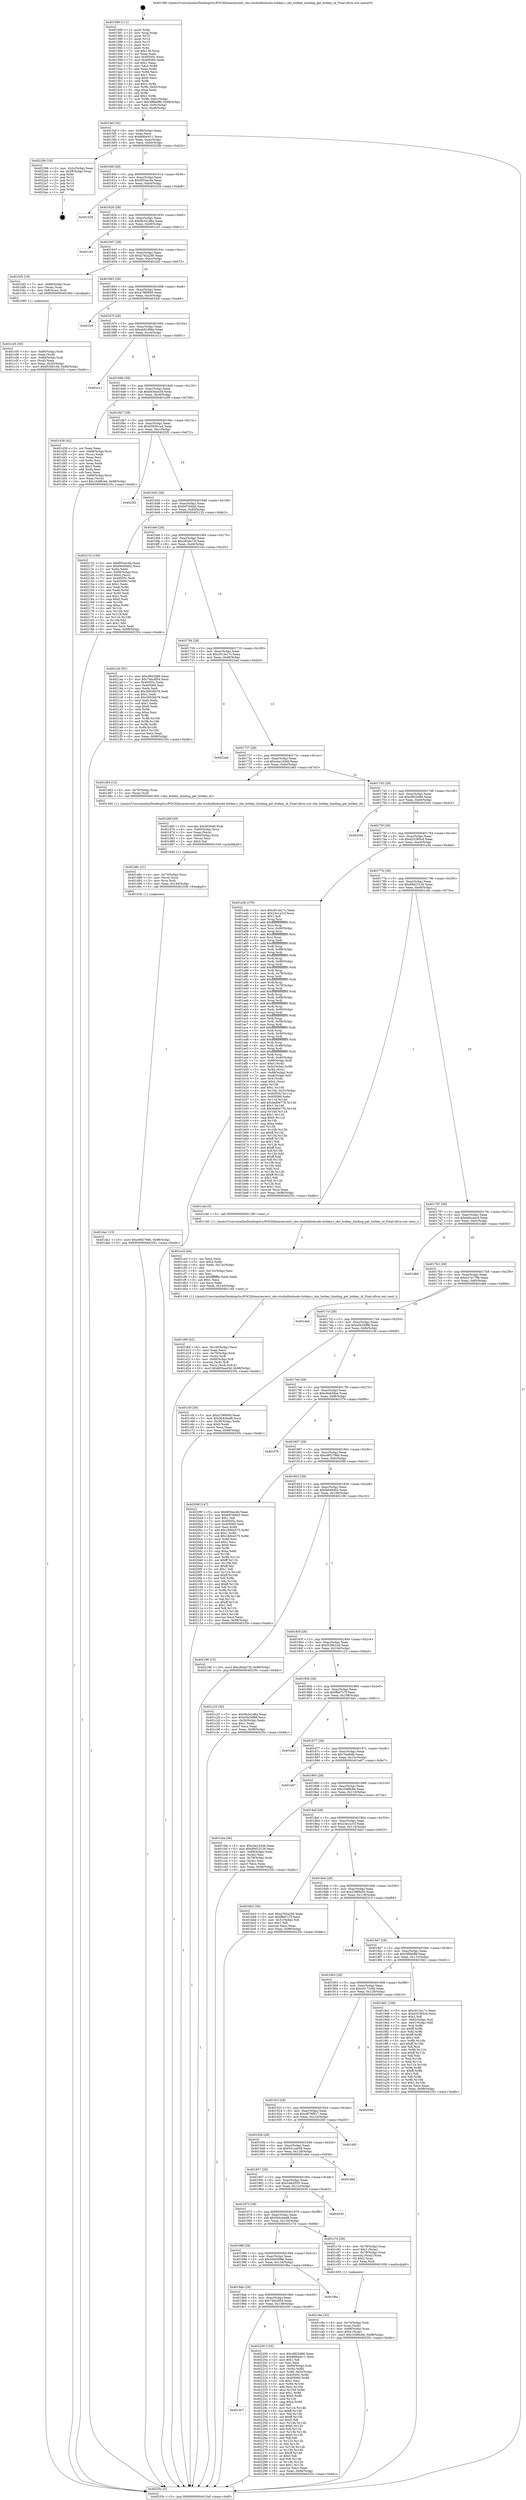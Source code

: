 digraph "0x401580" {
  label = "0x401580 (/mnt/c/Users/mathe/Desktop/tcc/POCII/binaries/extr_obs-studiolibobsobs-hotkey.c_obs_hotkey_binding_get_hotkey_id_Final-ollvm.out::main(0))"
  labelloc = "t"
  node[shape=record]

  Entry [label="",width=0.3,height=0.3,shape=circle,fillcolor=black,style=filled]
  "0x4015ef" [label="{
     0x4015ef [32]\l
     | [instrs]\l
     &nbsp;&nbsp;0x4015ef \<+6\>: mov -0x98(%rbp),%eax\l
     &nbsp;&nbsp;0x4015f5 \<+2\>: mov %eax,%ecx\l
     &nbsp;&nbsp;0x4015f7 \<+6\>: sub $0x8684c611,%ecx\l
     &nbsp;&nbsp;0x4015fd \<+6\>: mov %eax,-0xac(%rbp)\l
     &nbsp;&nbsp;0x401603 \<+6\>: mov %ecx,-0xb0(%rbp)\l
     &nbsp;&nbsp;0x401609 \<+6\>: je 000000000040229b \<main+0xd1b\>\l
  }"]
  "0x40229b" [label="{
     0x40229b [18]\l
     | [instrs]\l
     &nbsp;&nbsp;0x40229b \<+3\>: mov -0x2c(%rbp),%eax\l
     &nbsp;&nbsp;0x40229e \<+4\>: lea -0x28(%rbp),%rsp\l
     &nbsp;&nbsp;0x4022a2 \<+1\>: pop %rbx\l
     &nbsp;&nbsp;0x4022a3 \<+2\>: pop %r12\l
     &nbsp;&nbsp;0x4022a5 \<+2\>: pop %r13\l
     &nbsp;&nbsp;0x4022a7 \<+2\>: pop %r14\l
     &nbsp;&nbsp;0x4022a9 \<+2\>: pop %r15\l
     &nbsp;&nbsp;0x4022ab \<+1\>: pop %rbp\l
     &nbsp;&nbsp;0x4022ac \<+1\>: ret\l
  }"]
  "0x40160f" [label="{
     0x40160f [28]\l
     | [instrs]\l
     &nbsp;&nbsp;0x40160f \<+5\>: jmp 0000000000401614 \<main+0x94\>\l
     &nbsp;&nbsp;0x401614 \<+6\>: mov -0xac(%rbp),%eax\l
     &nbsp;&nbsp;0x40161a \<+5\>: sub $0x8f34ac4b,%eax\l
     &nbsp;&nbsp;0x40161f \<+6\>: mov %eax,-0xb4(%rbp)\l
     &nbsp;&nbsp;0x401625 \<+6\>: je 0000000000402328 \<main+0xda8\>\l
  }"]
  Exit [label="",width=0.3,height=0.3,shape=circle,fillcolor=black,style=filled,peripheries=2]
  "0x402328" [label="{
     0x402328\l
  }", style=dashed]
  "0x40162b" [label="{
     0x40162b [28]\l
     | [instrs]\l
     &nbsp;&nbsp;0x40162b \<+5\>: jmp 0000000000401630 \<main+0xb0\>\l
     &nbsp;&nbsp;0x401630 \<+6\>: mov -0xac(%rbp),%eax\l
     &nbsp;&nbsp;0x401636 \<+5\>: sub $0x9b341d8a,%eax\l
     &nbsp;&nbsp;0x40163b \<+6\>: mov %eax,-0xb8(%rbp)\l
     &nbsp;&nbsp;0x401641 \<+6\>: je 0000000000401c41 \<main+0x6c1\>\l
  }"]
  "0x4019c7" [label="{
     0x4019c7\l
  }", style=dashed]
  "0x401c41" [label="{
     0x401c41\l
  }", style=dashed]
  "0x401647" [label="{
     0x401647 [28]\l
     | [instrs]\l
     &nbsp;&nbsp;0x401647 \<+5\>: jmp 000000000040164c \<main+0xcc\>\l
     &nbsp;&nbsp;0x40164c \<+6\>: mov -0xac(%rbp),%eax\l
     &nbsp;&nbsp;0x401652 \<+5\>: sub $0xa792a290,%eax\l
     &nbsp;&nbsp;0x401657 \<+6\>: mov %eax,-0xbc(%rbp)\l
     &nbsp;&nbsp;0x40165d \<+6\>: je 0000000000401bf2 \<main+0x672\>\l
  }"]
  "0x402200" [label="{
     0x402200 [155]\l
     | [instrs]\l
     &nbsp;&nbsp;0x402200 \<+5\>: mov $0xcf825d86,%eax\l
     &nbsp;&nbsp;0x402205 \<+5\>: mov $0x8684c611,%ecx\l
     &nbsp;&nbsp;0x40220a \<+2\>: mov $0x1,%dl\l
     &nbsp;&nbsp;0x40220c \<+2\>: xor %esi,%esi\l
     &nbsp;&nbsp;0x40220e \<+7\>: mov -0x90(%rbp),%rdi\l
     &nbsp;&nbsp;0x402215 \<+3\>: mov (%rdi),%r8d\l
     &nbsp;&nbsp;0x402218 \<+4\>: mov %r8d,-0x2c(%rbp)\l
     &nbsp;&nbsp;0x40221c \<+8\>: mov 0x40505c,%r8d\l
     &nbsp;&nbsp;0x402224 \<+8\>: mov 0x405060,%r9d\l
     &nbsp;&nbsp;0x40222c \<+3\>: sub $0x1,%esi\l
     &nbsp;&nbsp;0x40222f \<+3\>: mov %r8d,%r10d\l
     &nbsp;&nbsp;0x402232 \<+3\>: add %esi,%r10d\l
     &nbsp;&nbsp;0x402235 \<+4\>: imul %r10d,%r8d\l
     &nbsp;&nbsp;0x402239 \<+4\>: and $0x1,%r8d\l
     &nbsp;&nbsp;0x40223d \<+4\>: cmp $0x0,%r8d\l
     &nbsp;&nbsp;0x402241 \<+4\>: sete %r11b\l
     &nbsp;&nbsp;0x402245 \<+4\>: cmp $0xa,%r9d\l
     &nbsp;&nbsp;0x402249 \<+3\>: setl %bl\l
     &nbsp;&nbsp;0x40224c \<+3\>: mov %r11b,%r14b\l
     &nbsp;&nbsp;0x40224f \<+4\>: xor $0xff,%r14b\l
     &nbsp;&nbsp;0x402253 \<+3\>: mov %bl,%r15b\l
     &nbsp;&nbsp;0x402256 \<+4\>: xor $0xff,%r15b\l
     &nbsp;&nbsp;0x40225a \<+3\>: xor $0x0,%dl\l
     &nbsp;&nbsp;0x40225d \<+3\>: mov %r14b,%r12b\l
     &nbsp;&nbsp;0x402260 \<+4\>: and $0x0,%r12b\l
     &nbsp;&nbsp;0x402264 \<+3\>: and %dl,%r11b\l
     &nbsp;&nbsp;0x402267 \<+3\>: mov %r15b,%r13b\l
     &nbsp;&nbsp;0x40226a \<+4\>: and $0x0,%r13b\l
     &nbsp;&nbsp;0x40226e \<+2\>: and %dl,%bl\l
     &nbsp;&nbsp;0x402270 \<+3\>: or %r11b,%r12b\l
     &nbsp;&nbsp;0x402273 \<+3\>: or %bl,%r13b\l
     &nbsp;&nbsp;0x402276 \<+3\>: xor %r13b,%r12b\l
     &nbsp;&nbsp;0x402279 \<+3\>: or %r15b,%r14b\l
     &nbsp;&nbsp;0x40227c \<+4\>: xor $0xff,%r14b\l
     &nbsp;&nbsp;0x402280 \<+3\>: or $0x0,%dl\l
     &nbsp;&nbsp;0x402283 \<+3\>: and %dl,%r14b\l
     &nbsp;&nbsp;0x402286 \<+3\>: or %r14b,%r12b\l
     &nbsp;&nbsp;0x402289 \<+4\>: test $0x1,%r12b\l
     &nbsp;&nbsp;0x40228d \<+3\>: cmovne %ecx,%eax\l
     &nbsp;&nbsp;0x402290 \<+6\>: mov %eax,-0x98(%rbp)\l
     &nbsp;&nbsp;0x402296 \<+5\>: jmp 000000000040235c \<main+0xddc\>\l
  }"]
  "0x401bf2" [label="{
     0x401bf2 [19]\l
     | [instrs]\l
     &nbsp;&nbsp;0x401bf2 \<+7\>: mov -0x88(%rbp),%rax\l
     &nbsp;&nbsp;0x401bf9 \<+3\>: mov (%rax),%rax\l
     &nbsp;&nbsp;0x401bfc \<+4\>: mov 0x8(%rax),%rdi\l
     &nbsp;&nbsp;0x401c00 \<+5\>: call 0000000000401060 \<atoi@plt\>\l
     | [calls]\l
     &nbsp;&nbsp;0x401060 \{1\} (unknown)\l
  }"]
  "0x401663" [label="{
     0x401663 [28]\l
     | [instrs]\l
     &nbsp;&nbsp;0x401663 \<+5\>: jmp 0000000000401668 \<main+0xe8\>\l
     &nbsp;&nbsp;0x401668 \<+6\>: mov -0xac(%rbp),%eax\l
     &nbsp;&nbsp;0x40166e \<+5\>: sub $0xa79f0950,%eax\l
     &nbsp;&nbsp;0x401673 \<+6\>: mov %eax,-0xc0(%rbp)\l
     &nbsp;&nbsp;0x401679 \<+6\>: je 0000000000401fc6 \<main+0xa46\>\l
  }"]
  "0x4019ab" [label="{
     0x4019ab [28]\l
     | [instrs]\l
     &nbsp;&nbsp;0x4019ab \<+5\>: jmp 00000000004019b0 \<main+0x430\>\l
     &nbsp;&nbsp;0x4019b0 \<+6\>: mov -0xac(%rbp),%eax\l
     &nbsp;&nbsp;0x4019b6 \<+5\>: sub $0x74bcdf54,%eax\l
     &nbsp;&nbsp;0x4019bb \<+6\>: mov %eax,-0x138(%rbp)\l
     &nbsp;&nbsp;0x4019c1 \<+6\>: je 0000000000402200 \<main+0xc80\>\l
  }"]
  "0x401fc6" [label="{
     0x401fc6\l
  }", style=dashed]
  "0x40167f" [label="{
     0x40167f [28]\l
     | [instrs]\l
     &nbsp;&nbsp;0x40167f \<+5\>: jmp 0000000000401684 \<main+0x104\>\l
     &nbsp;&nbsp;0x401684 \<+6\>: mov -0xac(%rbp),%eax\l
     &nbsp;&nbsp;0x40168a \<+5\>: sub $0xab91d68a,%eax\l
     &nbsp;&nbsp;0x40168f \<+6\>: mov %eax,-0xc4(%rbp)\l
     &nbsp;&nbsp;0x401695 \<+6\>: je 0000000000401e11 \<main+0x891\>\l
  }"]
  "0x401f6a" [label="{
     0x401f6a\l
  }", style=dashed]
  "0x401e11" [label="{
     0x401e11\l
  }", style=dashed]
  "0x40169b" [label="{
     0x40169b [28]\l
     | [instrs]\l
     &nbsp;&nbsp;0x40169b \<+5\>: jmp 00000000004016a0 \<main+0x120\>\l
     &nbsp;&nbsp;0x4016a0 \<+6\>: mov -0xac(%rbp),%eax\l
     &nbsp;&nbsp;0x4016a6 \<+5\>: sub $0xb03ea43d,%eax\l
     &nbsp;&nbsp;0x4016ab \<+6\>: mov %eax,-0xc8(%rbp)\l
     &nbsp;&nbsp;0x4016b1 \<+6\>: je 0000000000401d39 \<main+0x7b9\>\l
  }"]
  "0x401da1" [label="{
     0x401da1 [15]\l
     | [instrs]\l
     &nbsp;&nbsp;0x401da1 \<+10\>: movl $0xe992796b,-0x98(%rbp)\l
     &nbsp;&nbsp;0x401dab \<+5\>: jmp 000000000040235c \<main+0xddc\>\l
  }"]
  "0x401d39" [label="{
     0x401d39 [42]\l
     | [instrs]\l
     &nbsp;&nbsp;0x401d39 \<+2\>: xor %eax,%eax\l
     &nbsp;&nbsp;0x401d3b \<+4\>: mov -0x68(%rbp),%rcx\l
     &nbsp;&nbsp;0x401d3f \<+2\>: mov (%rcx),%edx\l
     &nbsp;&nbsp;0x401d41 \<+2\>: mov %eax,%esi\l
     &nbsp;&nbsp;0x401d43 \<+2\>: sub %edx,%esi\l
     &nbsp;&nbsp;0x401d45 \<+2\>: mov %eax,%edx\l
     &nbsp;&nbsp;0x401d47 \<+3\>: sub $0x1,%edx\l
     &nbsp;&nbsp;0x401d4a \<+2\>: add %edx,%esi\l
     &nbsp;&nbsp;0x401d4c \<+2\>: sub %esi,%eax\l
     &nbsp;&nbsp;0x401d4e \<+4\>: mov -0x68(%rbp),%rcx\l
     &nbsp;&nbsp;0x401d52 \<+2\>: mov %eax,(%rcx)\l
     &nbsp;&nbsp;0x401d54 \<+10\>: movl $0x164f8cbb,-0x98(%rbp)\l
     &nbsp;&nbsp;0x401d5e \<+5\>: jmp 000000000040235c \<main+0xddc\>\l
  }"]
  "0x4016b7" [label="{
     0x4016b7 [28]\l
     | [instrs]\l
     &nbsp;&nbsp;0x4016b7 \<+5\>: jmp 00000000004016bc \<main+0x13c\>\l
     &nbsp;&nbsp;0x4016bc \<+6\>: mov -0xac(%rbp),%eax\l
     &nbsp;&nbsp;0x4016c2 \<+5\>: sub $0xb583b1a4,%eax\l
     &nbsp;&nbsp;0x4016c7 \<+6\>: mov %eax,-0xcc(%rbp)\l
     &nbsp;&nbsp;0x4016cd \<+6\>: je 00000000004022f2 \<main+0xd72\>\l
  }"]
  "0x401d8c" [label="{
     0x401d8c [21]\l
     | [instrs]\l
     &nbsp;&nbsp;0x401d8c \<+4\>: mov -0x70(%rbp),%rcx\l
     &nbsp;&nbsp;0x401d90 \<+3\>: mov (%rcx),%rcx\l
     &nbsp;&nbsp;0x401d93 \<+3\>: mov %rcx,%rdi\l
     &nbsp;&nbsp;0x401d96 \<+6\>: mov %eax,-0x144(%rbp)\l
     &nbsp;&nbsp;0x401d9c \<+5\>: call 0000000000401030 \<free@plt\>\l
     | [calls]\l
     &nbsp;&nbsp;0x401030 \{1\} (unknown)\l
  }"]
  "0x4022f2" [label="{
     0x4022f2\l
  }", style=dashed]
  "0x4016d3" [label="{
     0x4016d3 [28]\l
     | [instrs]\l
     &nbsp;&nbsp;0x4016d3 \<+5\>: jmp 00000000004016d8 \<main+0x158\>\l
     &nbsp;&nbsp;0x4016d8 \<+6\>: mov -0xac(%rbp),%eax\l
     &nbsp;&nbsp;0x4016de \<+5\>: sub $0xb9764fa5,%eax\l
     &nbsp;&nbsp;0x4016e3 \<+6\>: mov %eax,-0xd0(%rbp)\l
     &nbsp;&nbsp;0x4016e9 \<+6\>: je 0000000000402132 \<main+0xbb2\>\l
  }"]
  "0x401d6f" [label="{
     0x401d6f [29]\l
     | [instrs]\l
     &nbsp;&nbsp;0x401d6f \<+10\>: movabs $0x4030d6,%rdi\l
     &nbsp;&nbsp;0x401d79 \<+4\>: mov -0x60(%rbp),%rcx\l
     &nbsp;&nbsp;0x401d7d \<+2\>: mov %eax,(%rcx)\l
     &nbsp;&nbsp;0x401d7f \<+4\>: mov -0x60(%rbp),%rcx\l
     &nbsp;&nbsp;0x401d83 \<+2\>: mov (%rcx),%esi\l
     &nbsp;&nbsp;0x401d85 \<+2\>: mov $0x0,%al\l
     &nbsp;&nbsp;0x401d87 \<+5\>: call 0000000000401040 \<printf@plt\>\l
     | [calls]\l
     &nbsp;&nbsp;0x401040 \{1\} (unknown)\l
  }"]
  "0x402132" [label="{
     0x402132 [100]\l
     | [instrs]\l
     &nbsp;&nbsp;0x402132 \<+5\>: mov $0x8f34ac4b,%eax\l
     &nbsp;&nbsp;0x402137 \<+5\>: mov $0xf4640d02,%ecx\l
     &nbsp;&nbsp;0x40213c \<+2\>: xor %edx,%edx\l
     &nbsp;&nbsp;0x40213e \<+7\>: mov -0x90(%rbp),%rsi\l
     &nbsp;&nbsp;0x402145 \<+6\>: movl $0x0,(%rsi)\l
     &nbsp;&nbsp;0x40214b \<+7\>: mov 0x40505c,%edi\l
     &nbsp;&nbsp;0x402152 \<+8\>: mov 0x405060,%r8d\l
     &nbsp;&nbsp;0x40215a \<+3\>: sub $0x1,%edx\l
     &nbsp;&nbsp;0x40215d \<+3\>: mov %edi,%r9d\l
     &nbsp;&nbsp;0x402160 \<+3\>: add %edx,%r9d\l
     &nbsp;&nbsp;0x402163 \<+4\>: imul %r9d,%edi\l
     &nbsp;&nbsp;0x402167 \<+3\>: and $0x1,%edi\l
     &nbsp;&nbsp;0x40216a \<+3\>: cmp $0x0,%edi\l
     &nbsp;&nbsp;0x40216d \<+4\>: sete %r10b\l
     &nbsp;&nbsp;0x402171 \<+4\>: cmp $0xa,%r8d\l
     &nbsp;&nbsp;0x402175 \<+4\>: setl %r11b\l
     &nbsp;&nbsp;0x402179 \<+3\>: mov %r10b,%bl\l
     &nbsp;&nbsp;0x40217c \<+3\>: and %r11b,%bl\l
     &nbsp;&nbsp;0x40217f \<+3\>: xor %r11b,%r10b\l
     &nbsp;&nbsp;0x402182 \<+3\>: or %r10b,%bl\l
     &nbsp;&nbsp;0x402185 \<+3\>: test $0x1,%bl\l
     &nbsp;&nbsp;0x402188 \<+3\>: cmovne %ecx,%eax\l
     &nbsp;&nbsp;0x40218b \<+6\>: mov %eax,-0x98(%rbp)\l
     &nbsp;&nbsp;0x402191 \<+5\>: jmp 000000000040235c \<main+0xddc\>\l
  }"]
  "0x4016ef" [label="{
     0x4016ef [28]\l
     | [instrs]\l
     &nbsp;&nbsp;0x4016ef \<+5\>: jmp 00000000004016f4 \<main+0x174\>\l
     &nbsp;&nbsp;0x4016f4 \<+6\>: mov -0xac(%rbp),%eax\l
     &nbsp;&nbsp;0x4016fa \<+5\>: sub $0xc83da72f,%eax\l
     &nbsp;&nbsp;0x4016ff \<+6\>: mov %eax,-0xd4(%rbp)\l
     &nbsp;&nbsp;0x401705 \<+6\>: je 00000000004021a5 \<main+0xc25\>\l
  }"]
  "0x401d0f" [label="{
     0x401d0f [42]\l
     | [instrs]\l
     &nbsp;&nbsp;0x401d0f \<+6\>: mov -0x140(%rbp),%ecx\l
     &nbsp;&nbsp;0x401d15 \<+3\>: imul %eax,%ecx\l
     &nbsp;&nbsp;0x401d18 \<+4\>: mov -0x70(%rbp),%rdi\l
     &nbsp;&nbsp;0x401d1c \<+3\>: mov (%rdi),%rdi\l
     &nbsp;&nbsp;0x401d1f \<+4\>: mov -0x68(%rbp),%r8\l
     &nbsp;&nbsp;0x401d23 \<+3\>: movslq (%r8),%r8\l
     &nbsp;&nbsp;0x401d26 \<+4\>: mov %ecx,(%rdi,%r8,4)\l
     &nbsp;&nbsp;0x401d2a \<+10\>: movl $0xb03ea43d,-0x98(%rbp)\l
     &nbsp;&nbsp;0x401d34 \<+5\>: jmp 000000000040235c \<main+0xddc\>\l
  }"]
  "0x4021a5" [label="{
     0x4021a5 [91]\l
     | [instrs]\l
     &nbsp;&nbsp;0x4021a5 \<+5\>: mov $0xcf825d86,%eax\l
     &nbsp;&nbsp;0x4021aa \<+5\>: mov $0x74bcdf54,%ecx\l
     &nbsp;&nbsp;0x4021af \<+7\>: mov 0x40505c,%edx\l
     &nbsp;&nbsp;0x4021b6 \<+7\>: mov 0x405060,%esi\l
     &nbsp;&nbsp;0x4021bd \<+2\>: mov %edx,%edi\l
     &nbsp;&nbsp;0x4021bf \<+6\>: add $0x30026b76,%edi\l
     &nbsp;&nbsp;0x4021c5 \<+3\>: sub $0x1,%edi\l
     &nbsp;&nbsp;0x4021c8 \<+6\>: sub $0x30026b76,%edi\l
     &nbsp;&nbsp;0x4021ce \<+3\>: imul %edi,%edx\l
     &nbsp;&nbsp;0x4021d1 \<+3\>: and $0x1,%edx\l
     &nbsp;&nbsp;0x4021d4 \<+3\>: cmp $0x0,%edx\l
     &nbsp;&nbsp;0x4021d7 \<+4\>: sete %r8b\l
     &nbsp;&nbsp;0x4021db \<+3\>: cmp $0xa,%esi\l
     &nbsp;&nbsp;0x4021de \<+4\>: setl %r9b\l
     &nbsp;&nbsp;0x4021e2 \<+3\>: mov %r8b,%r10b\l
     &nbsp;&nbsp;0x4021e5 \<+3\>: and %r9b,%r10b\l
     &nbsp;&nbsp;0x4021e8 \<+3\>: xor %r9b,%r8b\l
     &nbsp;&nbsp;0x4021eb \<+3\>: or %r8b,%r10b\l
     &nbsp;&nbsp;0x4021ee \<+4\>: test $0x1,%r10b\l
     &nbsp;&nbsp;0x4021f2 \<+3\>: cmovne %ecx,%eax\l
     &nbsp;&nbsp;0x4021f5 \<+6\>: mov %eax,-0x98(%rbp)\l
     &nbsp;&nbsp;0x4021fb \<+5\>: jmp 000000000040235c \<main+0xddc\>\l
  }"]
  "0x40170b" [label="{
     0x40170b [28]\l
     | [instrs]\l
     &nbsp;&nbsp;0x40170b \<+5\>: jmp 0000000000401710 \<main+0x190\>\l
     &nbsp;&nbsp;0x401710 \<+6\>: mov -0xac(%rbp),%eax\l
     &nbsp;&nbsp;0x401716 \<+5\>: sub $0xc913a17c,%eax\l
     &nbsp;&nbsp;0x40171b \<+6\>: mov %eax,-0xd8(%rbp)\l
     &nbsp;&nbsp;0x401721 \<+6\>: je 00000000004022ad \<main+0xd2d\>\l
  }"]
  "0x401ce3" [label="{
     0x401ce3 [44]\l
     | [instrs]\l
     &nbsp;&nbsp;0x401ce3 \<+2\>: xor %ecx,%ecx\l
     &nbsp;&nbsp;0x401ce5 \<+5\>: mov $0x2,%edx\l
     &nbsp;&nbsp;0x401cea \<+6\>: mov %edx,-0x13c(%rbp)\l
     &nbsp;&nbsp;0x401cf0 \<+1\>: cltd\l
     &nbsp;&nbsp;0x401cf1 \<+6\>: mov -0x13c(%rbp),%esi\l
     &nbsp;&nbsp;0x401cf7 \<+2\>: idiv %esi\l
     &nbsp;&nbsp;0x401cf9 \<+6\>: imul $0xfffffffe,%edx,%edx\l
     &nbsp;&nbsp;0x401cff \<+3\>: sub $0x1,%ecx\l
     &nbsp;&nbsp;0x401d02 \<+2\>: sub %ecx,%edx\l
     &nbsp;&nbsp;0x401d04 \<+6\>: mov %edx,-0x140(%rbp)\l
     &nbsp;&nbsp;0x401d0a \<+5\>: call 0000000000401160 \<next_i\>\l
     | [calls]\l
     &nbsp;&nbsp;0x401160 \{1\} (/mnt/c/Users/mathe/Desktop/tcc/POCII/binaries/extr_obs-studiolibobsobs-hotkey.c_obs_hotkey_binding_get_hotkey_id_Final-ollvm.out::next_i)\l
  }"]
  "0x4022ad" [label="{
     0x4022ad\l
  }", style=dashed]
  "0x401727" [label="{
     0x401727 [28]\l
     | [instrs]\l
     &nbsp;&nbsp;0x401727 \<+5\>: jmp 000000000040172c \<main+0x1ac\>\l
     &nbsp;&nbsp;0x40172c \<+6\>: mov -0xac(%rbp),%eax\l
     &nbsp;&nbsp;0x401732 \<+5\>: sub $0xcba142bb,%eax\l
     &nbsp;&nbsp;0x401737 \<+6\>: mov %eax,-0xdc(%rbp)\l
     &nbsp;&nbsp;0x40173d \<+6\>: je 0000000000401d63 \<main+0x7e3\>\l
  }"]
  "0x401c9a" [label="{
     0x401c9a [32]\l
     | [instrs]\l
     &nbsp;&nbsp;0x401c9a \<+4\>: mov -0x70(%rbp),%rdi\l
     &nbsp;&nbsp;0x401c9e \<+3\>: mov %rax,(%rdi)\l
     &nbsp;&nbsp;0x401ca1 \<+4\>: mov -0x68(%rbp),%rax\l
     &nbsp;&nbsp;0x401ca5 \<+6\>: movl $0x0,(%rax)\l
     &nbsp;&nbsp;0x401cab \<+10\>: movl $0x164f8cbb,-0x98(%rbp)\l
     &nbsp;&nbsp;0x401cb5 \<+5\>: jmp 000000000040235c \<main+0xddc\>\l
  }"]
  "0x401d63" [label="{
     0x401d63 [12]\l
     | [instrs]\l
     &nbsp;&nbsp;0x401d63 \<+4\>: mov -0x70(%rbp),%rax\l
     &nbsp;&nbsp;0x401d67 \<+3\>: mov (%rax),%rdi\l
     &nbsp;&nbsp;0x401d6a \<+5\>: call 0000000000401400 \<obs_hotkey_binding_get_hotkey_id\>\l
     | [calls]\l
     &nbsp;&nbsp;0x401400 \{1\} (/mnt/c/Users/mathe/Desktop/tcc/POCII/binaries/extr_obs-studiolibobsobs-hotkey.c_obs_hotkey_binding_get_hotkey_id_Final-ollvm.out::obs_hotkey_binding_get_hotkey_id)\l
  }"]
  "0x401743" [label="{
     0x401743 [28]\l
     | [instrs]\l
     &nbsp;&nbsp;0x401743 \<+5\>: jmp 0000000000401748 \<main+0x1c8\>\l
     &nbsp;&nbsp;0x401748 \<+6\>: mov -0xac(%rbp),%eax\l
     &nbsp;&nbsp;0x40174e \<+5\>: sub $0xcf825d86,%eax\l
     &nbsp;&nbsp;0x401753 \<+6\>: mov %eax,-0xe0(%rbp)\l
     &nbsp;&nbsp;0x401759 \<+6\>: je 0000000000402344 \<main+0xdc4\>\l
  }"]
  "0x40198f" [label="{
     0x40198f [28]\l
     | [instrs]\l
     &nbsp;&nbsp;0x40198f \<+5\>: jmp 0000000000401994 \<main+0x414\>\l
     &nbsp;&nbsp;0x401994 \<+6\>: mov -0xac(%rbp),%eax\l
     &nbsp;&nbsp;0x40199a \<+5\>: sub $0x5d45698e,%eax\l
     &nbsp;&nbsp;0x40199f \<+6\>: mov %eax,-0x134(%rbp)\l
     &nbsp;&nbsp;0x4019a5 \<+6\>: je 0000000000401f6a \<main+0x9ea\>\l
  }"]
  "0x402344" [label="{
     0x402344\l
  }", style=dashed]
  "0x40175f" [label="{
     0x40175f [28]\l
     | [instrs]\l
     &nbsp;&nbsp;0x40175f \<+5\>: jmp 0000000000401764 \<main+0x1e4\>\l
     &nbsp;&nbsp;0x401764 \<+6\>: mov -0xac(%rbp),%eax\l
     &nbsp;&nbsp;0x40176a \<+5\>: sub $0xd25365cd,%eax\l
     &nbsp;&nbsp;0x40176f \<+6\>: mov %eax,-0xe4(%rbp)\l
     &nbsp;&nbsp;0x401775 \<+6\>: je 0000000000401a3b \<main+0x4bb\>\l
  }"]
  "0x401c7d" [label="{
     0x401c7d [29]\l
     | [instrs]\l
     &nbsp;&nbsp;0x401c7d \<+4\>: mov -0x78(%rbp),%rax\l
     &nbsp;&nbsp;0x401c81 \<+6\>: movl $0x1,(%rax)\l
     &nbsp;&nbsp;0x401c87 \<+4\>: mov -0x78(%rbp),%rax\l
     &nbsp;&nbsp;0x401c8b \<+3\>: movslq (%rax),%rax\l
     &nbsp;&nbsp;0x401c8e \<+4\>: shl $0x2,%rax\l
     &nbsp;&nbsp;0x401c92 \<+3\>: mov %rax,%rdi\l
     &nbsp;&nbsp;0x401c95 \<+5\>: call 0000000000401050 \<malloc@plt\>\l
     | [calls]\l
     &nbsp;&nbsp;0x401050 \{1\} (unknown)\l
  }"]
  "0x401a3b" [label="{
     0x401a3b [376]\l
     | [instrs]\l
     &nbsp;&nbsp;0x401a3b \<+5\>: mov $0xc913a17c,%eax\l
     &nbsp;&nbsp;0x401a40 \<+5\>: mov $0x23e1a31f,%ecx\l
     &nbsp;&nbsp;0x401a45 \<+2\>: mov $0x1,%dl\l
     &nbsp;&nbsp;0x401a47 \<+3\>: mov %rsp,%rsi\l
     &nbsp;&nbsp;0x401a4a \<+4\>: add $0xfffffffffffffff0,%rsi\l
     &nbsp;&nbsp;0x401a4e \<+3\>: mov %rsi,%rsp\l
     &nbsp;&nbsp;0x401a51 \<+7\>: mov %rsi,-0x90(%rbp)\l
     &nbsp;&nbsp;0x401a58 \<+3\>: mov %rsp,%rsi\l
     &nbsp;&nbsp;0x401a5b \<+4\>: add $0xfffffffffffffff0,%rsi\l
     &nbsp;&nbsp;0x401a5f \<+3\>: mov %rsi,%rsp\l
     &nbsp;&nbsp;0x401a62 \<+3\>: mov %rsp,%rdi\l
     &nbsp;&nbsp;0x401a65 \<+4\>: add $0xfffffffffffffff0,%rdi\l
     &nbsp;&nbsp;0x401a69 \<+3\>: mov %rdi,%rsp\l
     &nbsp;&nbsp;0x401a6c \<+7\>: mov %rdi,-0x88(%rbp)\l
     &nbsp;&nbsp;0x401a73 \<+3\>: mov %rsp,%rdi\l
     &nbsp;&nbsp;0x401a76 \<+4\>: add $0xfffffffffffffff0,%rdi\l
     &nbsp;&nbsp;0x401a7a \<+3\>: mov %rdi,%rsp\l
     &nbsp;&nbsp;0x401a7d \<+4\>: mov %rdi,-0x80(%rbp)\l
     &nbsp;&nbsp;0x401a81 \<+3\>: mov %rsp,%rdi\l
     &nbsp;&nbsp;0x401a84 \<+4\>: add $0xfffffffffffffff0,%rdi\l
     &nbsp;&nbsp;0x401a88 \<+3\>: mov %rdi,%rsp\l
     &nbsp;&nbsp;0x401a8b \<+4\>: mov %rdi,-0x78(%rbp)\l
     &nbsp;&nbsp;0x401a8f \<+3\>: mov %rsp,%rdi\l
     &nbsp;&nbsp;0x401a92 \<+4\>: add $0xfffffffffffffff0,%rdi\l
     &nbsp;&nbsp;0x401a96 \<+3\>: mov %rdi,%rsp\l
     &nbsp;&nbsp;0x401a99 \<+4\>: mov %rdi,-0x70(%rbp)\l
     &nbsp;&nbsp;0x401a9d \<+3\>: mov %rsp,%rdi\l
     &nbsp;&nbsp;0x401aa0 \<+4\>: add $0xfffffffffffffff0,%rdi\l
     &nbsp;&nbsp;0x401aa4 \<+3\>: mov %rdi,%rsp\l
     &nbsp;&nbsp;0x401aa7 \<+4\>: mov %rdi,-0x68(%rbp)\l
     &nbsp;&nbsp;0x401aab \<+3\>: mov %rsp,%rdi\l
     &nbsp;&nbsp;0x401aae \<+4\>: add $0xfffffffffffffff0,%rdi\l
     &nbsp;&nbsp;0x401ab2 \<+3\>: mov %rdi,%rsp\l
     &nbsp;&nbsp;0x401ab5 \<+4\>: mov %rdi,-0x60(%rbp)\l
     &nbsp;&nbsp;0x401ab9 \<+3\>: mov %rsp,%rdi\l
     &nbsp;&nbsp;0x401abc \<+4\>: add $0xfffffffffffffff0,%rdi\l
     &nbsp;&nbsp;0x401ac0 \<+3\>: mov %rdi,%rsp\l
     &nbsp;&nbsp;0x401ac3 \<+4\>: mov %rdi,-0x58(%rbp)\l
     &nbsp;&nbsp;0x401ac7 \<+3\>: mov %rsp,%rdi\l
     &nbsp;&nbsp;0x401aca \<+4\>: add $0xfffffffffffffff0,%rdi\l
     &nbsp;&nbsp;0x401ace \<+3\>: mov %rdi,%rsp\l
     &nbsp;&nbsp;0x401ad1 \<+4\>: mov %rdi,-0x50(%rbp)\l
     &nbsp;&nbsp;0x401ad5 \<+3\>: mov %rsp,%rdi\l
     &nbsp;&nbsp;0x401ad8 \<+4\>: add $0xfffffffffffffff0,%rdi\l
     &nbsp;&nbsp;0x401adc \<+3\>: mov %rdi,%rsp\l
     &nbsp;&nbsp;0x401adf \<+4\>: mov %rdi,-0x48(%rbp)\l
     &nbsp;&nbsp;0x401ae3 \<+3\>: mov %rsp,%rdi\l
     &nbsp;&nbsp;0x401ae6 \<+4\>: add $0xfffffffffffffff0,%rdi\l
     &nbsp;&nbsp;0x401aea \<+3\>: mov %rdi,%rsp\l
     &nbsp;&nbsp;0x401aed \<+4\>: mov %rdi,-0x40(%rbp)\l
     &nbsp;&nbsp;0x401af1 \<+7\>: mov -0x90(%rbp),%rdi\l
     &nbsp;&nbsp;0x401af8 \<+6\>: movl $0x0,(%rdi)\l
     &nbsp;&nbsp;0x401afe \<+7\>: mov -0x9c(%rbp),%r8d\l
     &nbsp;&nbsp;0x401b05 \<+3\>: mov %r8d,(%rsi)\l
     &nbsp;&nbsp;0x401b08 \<+7\>: mov -0x88(%rbp),%rdi\l
     &nbsp;&nbsp;0x401b0f \<+7\>: mov -0xa8(%rbp),%r9\l
     &nbsp;&nbsp;0x401b16 \<+3\>: mov %r9,(%rdi)\l
     &nbsp;&nbsp;0x401b19 \<+3\>: cmpl $0x2,(%rsi)\l
     &nbsp;&nbsp;0x401b1c \<+4\>: setne %r10b\l
     &nbsp;&nbsp;0x401b20 \<+4\>: and $0x1,%r10b\l
     &nbsp;&nbsp;0x401b24 \<+4\>: mov %r10b,-0x31(%rbp)\l
     &nbsp;&nbsp;0x401b28 \<+8\>: mov 0x40505c,%r11d\l
     &nbsp;&nbsp;0x401b30 \<+7\>: mov 0x405060,%ebx\l
     &nbsp;&nbsp;0x401b37 \<+3\>: mov %r11d,%r14d\l
     &nbsp;&nbsp;0x401b3a \<+7\>: add $0x4ed0e77b,%r14d\l
     &nbsp;&nbsp;0x401b41 \<+4\>: sub $0x1,%r14d\l
     &nbsp;&nbsp;0x401b45 \<+7\>: sub $0x4ed0e77b,%r14d\l
     &nbsp;&nbsp;0x401b4c \<+4\>: imul %r14d,%r11d\l
     &nbsp;&nbsp;0x401b50 \<+4\>: and $0x1,%r11d\l
     &nbsp;&nbsp;0x401b54 \<+4\>: cmp $0x0,%r11d\l
     &nbsp;&nbsp;0x401b58 \<+4\>: sete %r10b\l
     &nbsp;&nbsp;0x401b5c \<+3\>: cmp $0xa,%ebx\l
     &nbsp;&nbsp;0x401b5f \<+4\>: setl %r15b\l
     &nbsp;&nbsp;0x401b63 \<+3\>: mov %r10b,%r12b\l
     &nbsp;&nbsp;0x401b66 \<+4\>: xor $0xff,%r12b\l
     &nbsp;&nbsp;0x401b6a \<+3\>: mov %r15b,%r13b\l
     &nbsp;&nbsp;0x401b6d \<+4\>: xor $0xff,%r13b\l
     &nbsp;&nbsp;0x401b71 \<+3\>: xor $0x1,%dl\l
     &nbsp;&nbsp;0x401b74 \<+3\>: mov %r12b,%sil\l
     &nbsp;&nbsp;0x401b77 \<+4\>: and $0xff,%sil\l
     &nbsp;&nbsp;0x401b7b \<+3\>: and %dl,%r10b\l
     &nbsp;&nbsp;0x401b7e \<+3\>: mov %r13b,%dil\l
     &nbsp;&nbsp;0x401b81 \<+4\>: and $0xff,%dil\l
     &nbsp;&nbsp;0x401b85 \<+3\>: and %dl,%r15b\l
     &nbsp;&nbsp;0x401b88 \<+3\>: or %r10b,%sil\l
     &nbsp;&nbsp;0x401b8b \<+3\>: or %r15b,%dil\l
     &nbsp;&nbsp;0x401b8e \<+3\>: xor %dil,%sil\l
     &nbsp;&nbsp;0x401b91 \<+3\>: or %r13b,%r12b\l
     &nbsp;&nbsp;0x401b94 \<+4\>: xor $0xff,%r12b\l
     &nbsp;&nbsp;0x401b98 \<+3\>: or $0x1,%dl\l
     &nbsp;&nbsp;0x401b9b \<+3\>: and %dl,%r12b\l
     &nbsp;&nbsp;0x401b9e \<+3\>: or %r12b,%sil\l
     &nbsp;&nbsp;0x401ba1 \<+4\>: test $0x1,%sil\l
     &nbsp;&nbsp;0x401ba5 \<+3\>: cmovne %ecx,%eax\l
     &nbsp;&nbsp;0x401ba8 \<+6\>: mov %eax,-0x98(%rbp)\l
     &nbsp;&nbsp;0x401bae \<+5\>: jmp 000000000040235c \<main+0xddc\>\l
  }"]
  "0x40177b" [label="{
     0x40177b [28]\l
     | [instrs]\l
     &nbsp;&nbsp;0x40177b \<+5\>: jmp 0000000000401780 \<main+0x200\>\l
     &nbsp;&nbsp;0x401780 \<+6\>: mov -0xac(%rbp),%eax\l
     &nbsp;&nbsp;0x401786 \<+5\>: sub $0xd9d23126,%eax\l
     &nbsp;&nbsp;0x40178b \<+6\>: mov %eax,-0xe8(%rbp)\l
     &nbsp;&nbsp;0x401791 \<+6\>: je 0000000000401cde \<main+0x75e\>\l
  }"]
  "0x401973" [label="{
     0x401973 [28]\l
     | [instrs]\l
     &nbsp;&nbsp;0x401973 \<+5\>: jmp 0000000000401978 \<main+0x3f8\>\l
     &nbsp;&nbsp;0x401978 \<+6\>: mov -0xac(%rbp),%eax\l
     &nbsp;&nbsp;0x40197e \<+5\>: sub $0x564cbed8,%eax\l
     &nbsp;&nbsp;0x401983 \<+6\>: mov %eax,-0x130(%rbp)\l
     &nbsp;&nbsp;0x401989 \<+6\>: je 0000000000401c7d \<main+0x6fd\>\l
  }"]
  "0x401cde" [label="{
     0x401cde [5]\l
     | [instrs]\l
     &nbsp;&nbsp;0x401cde \<+5\>: call 0000000000401160 \<next_i\>\l
     | [calls]\l
     &nbsp;&nbsp;0x401160 \{1\} (/mnt/c/Users/mathe/Desktop/tcc/POCII/binaries/extr_obs-studiolibobsobs-hotkey.c_obs_hotkey_binding_get_hotkey_id_Final-ollvm.out::next_i)\l
  }"]
  "0x401797" [label="{
     0x401797 [28]\l
     | [instrs]\l
     &nbsp;&nbsp;0x401797 \<+5\>: jmp 000000000040179c \<main+0x21c\>\l
     &nbsp;&nbsp;0x40179c \<+6\>: mov -0xac(%rbp),%eax\l
     &nbsp;&nbsp;0x4017a2 \<+5\>: sub $0xdabcaec9,%eax\l
     &nbsp;&nbsp;0x4017a7 \<+6\>: mov %eax,-0xec(%rbp)\l
     &nbsp;&nbsp;0x4017ad \<+6\>: je 0000000000401db0 \<main+0x830\>\l
  }"]
  "0x402030" [label="{
     0x402030\l
  }", style=dashed]
  "0x401db0" [label="{
     0x401db0\l
  }", style=dashed]
  "0x4017b3" [label="{
     0x4017b3 [28]\l
     | [instrs]\l
     &nbsp;&nbsp;0x4017b3 \<+5\>: jmp 00000000004017b8 \<main+0x238\>\l
     &nbsp;&nbsp;0x4017b8 \<+6\>: mov -0xac(%rbp),%eax\l
     &nbsp;&nbsp;0x4017be \<+5\>: sub $0xe37a179b,%eax\l
     &nbsp;&nbsp;0x4017c3 \<+6\>: mov %eax,-0xf0(%rbp)\l
     &nbsp;&nbsp;0x4017c9 \<+6\>: je 0000000000401ded \<main+0x86d\>\l
  }"]
  "0x401957" [label="{
     0x401957 [28]\l
     | [instrs]\l
     &nbsp;&nbsp;0x401957 \<+5\>: jmp 000000000040195c \<main+0x3dc\>\l
     &nbsp;&nbsp;0x40195c \<+6\>: mov -0xac(%rbp),%eax\l
     &nbsp;&nbsp;0x401962 \<+5\>: sub $0x54dcf555,%eax\l
     &nbsp;&nbsp;0x401967 \<+6\>: mov %eax,-0x12c(%rbp)\l
     &nbsp;&nbsp;0x40196d \<+6\>: je 0000000000402030 \<main+0xab0\>\l
  }"]
  "0x401ded" [label="{
     0x401ded\l
  }", style=dashed]
  "0x4017cf" [label="{
     0x4017cf [28]\l
     | [instrs]\l
     &nbsp;&nbsp;0x4017cf \<+5\>: jmp 00000000004017d4 \<main+0x254\>\l
     &nbsp;&nbsp;0x4017d4 \<+6\>: mov -0xac(%rbp),%eax\l
     &nbsp;&nbsp;0x4017da \<+5\>: sub $0xe5b34f88,%eax\l
     &nbsp;&nbsp;0x4017df \<+6\>: mov %eax,-0xf4(%rbp)\l
     &nbsp;&nbsp;0x4017e5 \<+6\>: je 0000000000401c5f \<main+0x6df\>\l
  }"]
  "0x401ebd" [label="{
     0x401ebd\l
  }", style=dashed]
  "0x401c5f" [label="{
     0x401c5f [30]\l
     | [instrs]\l
     &nbsp;&nbsp;0x401c5f \<+5\>: mov $0xa79f0950,%eax\l
     &nbsp;&nbsp;0x401c64 \<+5\>: mov $0x564cbed8,%ecx\l
     &nbsp;&nbsp;0x401c69 \<+3\>: mov -0x30(%rbp),%edx\l
     &nbsp;&nbsp;0x401c6c \<+3\>: cmp $0x0,%edx\l
     &nbsp;&nbsp;0x401c6f \<+3\>: cmove %ecx,%eax\l
     &nbsp;&nbsp;0x401c72 \<+6\>: mov %eax,-0x98(%rbp)\l
     &nbsp;&nbsp;0x401c78 \<+5\>: jmp 000000000040235c \<main+0xddc\>\l
  }"]
  "0x4017eb" [label="{
     0x4017eb [28]\l
     | [instrs]\l
     &nbsp;&nbsp;0x4017eb \<+5\>: jmp 00000000004017f0 \<main+0x270\>\l
     &nbsp;&nbsp;0x4017f0 \<+6\>: mov -0xac(%rbp),%eax\l
     &nbsp;&nbsp;0x4017f6 \<+5\>: sub $0xe6ab58ee,%eax\l
     &nbsp;&nbsp;0x4017fb \<+6\>: mov %eax,-0xf8(%rbp)\l
     &nbsp;&nbsp;0x401801 \<+6\>: je 0000000000401f79 \<main+0x9f9\>\l
  }"]
  "0x40193b" [label="{
     0x40193b [28]\l
     | [instrs]\l
     &nbsp;&nbsp;0x40193b \<+5\>: jmp 0000000000401940 \<main+0x3c0\>\l
     &nbsp;&nbsp;0x401940 \<+6\>: mov -0xac(%rbp),%eax\l
     &nbsp;&nbsp;0x401946 \<+5\>: sub $0x541cab59,%eax\l
     &nbsp;&nbsp;0x40194b \<+6\>: mov %eax,-0x128(%rbp)\l
     &nbsp;&nbsp;0x401951 \<+6\>: je 0000000000401ebd \<main+0x93d\>\l
  }"]
  "0x401f79" [label="{
     0x401f79\l
  }", style=dashed]
  "0x401807" [label="{
     0x401807 [28]\l
     | [instrs]\l
     &nbsp;&nbsp;0x401807 \<+5\>: jmp 000000000040180c \<main+0x28c\>\l
     &nbsp;&nbsp;0x40180c \<+6\>: mov -0xac(%rbp),%eax\l
     &nbsp;&nbsp;0x401812 \<+5\>: sub $0xe992796b,%eax\l
     &nbsp;&nbsp;0x401817 \<+6\>: mov %eax,-0xfc(%rbp)\l
     &nbsp;&nbsp;0x40181d \<+6\>: je 000000000040209f \<main+0xb1f\>\l
  }"]
  "0x401fd5" [label="{
     0x401fd5\l
  }", style=dashed]
  "0x40209f" [label="{
     0x40209f [147]\l
     | [instrs]\l
     &nbsp;&nbsp;0x40209f \<+5\>: mov $0x8f34ac4b,%eax\l
     &nbsp;&nbsp;0x4020a4 \<+5\>: mov $0xb9764fa5,%ecx\l
     &nbsp;&nbsp;0x4020a9 \<+2\>: mov $0x1,%dl\l
     &nbsp;&nbsp;0x4020ab \<+7\>: mov 0x40505c,%esi\l
     &nbsp;&nbsp;0x4020b2 \<+7\>: mov 0x405060,%edi\l
     &nbsp;&nbsp;0x4020b9 \<+3\>: mov %esi,%r8d\l
     &nbsp;&nbsp;0x4020bc \<+7\>: add $0x18d0a575,%r8d\l
     &nbsp;&nbsp;0x4020c3 \<+4\>: sub $0x1,%r8d\l
     &nbsp;&nbsp;0x4020c7 \<+7\>: sub $0x18d0a575,%r8d\l
     &nbsp;&nbsp;0x4020ce \<+4\>: imul %r8d,%esi\l
     &nbsp;&nbsp;0x4020d2 \<+3\>: and $0x1,%esi\l
     &nbsp;&nbsp;0x4020d5 \<+3\>: cmp $0x0,%esi\l
     &nbsp;&nbsp;0x4020d8 \<+4\>: sete %r9b\l
     &nbsp;&nbsp;0x4020dc \<+3\>: cmp $0xa,%edi\l
     &nbsp;&nbsp;0x4020df \<+4\>: setl %r10b\l
     &nbsp;&nbsp;0x4020e3 \<+3\>: mov %r9b,%r11b\l
     &nbsp;&nbsp;0x4020e6 \<+4\>: xor $0xff,%r11b\l
     &nbsp;&nbsp;0x4020ea \<+3\>: mov %r10b,%bl\l
     &nbsp;&nbsp;0x4020ed \<+3\>: xor $0xff,%bl\l
     &nbsp;&nbsp;0x4020f0 \<+3\>: xor $0x1,%dl\l
     &nbsp;&nbsp;0x4020f3 \<+3\>: mov %r11b,%r14b\l
     &nbsp;&nbsp;0x4020f6 \<+4\>: and $0xff,%r14b\l
     &nbsp;&nbsp;0x4020fa \<+3\>: and %dl,%r9b\l
     &nbsp;&nbsp;0x4020fd \<+3\>: mov %bl,%r15b\l
     &nbsp;&nbsp;0x402100 \<+4\>: and $0xff,%r15b\l
     &nbsp;&nbsp;0x402104 \<+3\>: and %dl,%r10b\l
     &nbsp;&nbsp;0x402107 \<+3\>: or %r9b,%r14b\l
     &nbsp;&nbsp;0x40210a \<+3\>: or %r10b,%r15b\l
     &nbsp;&nbsp;0x40210d \<+3\>: xor %r15b,%r14b\l
     &nbsp;&nbsp;0x402110 \<+3\>: or %bl,%r11b\l
     &nbsp;&nbsp;0x402113 \<+4\>: xor $0xff,%r11b\l
     &nbsp;&nbsp;0x402117 \<+3\>: or $0x1,%dl\l
     &nbsp;&nbsp;0x40211a \<+3\>: and %dl,%r11b\l
     &nbsp;&nbsp;0x40211d \<+3\>: or %r11b,%r14b\l
     &nbsp;&nbsp;0x402120 \<+4\>: test $0x1,%r14b\l
     &nbsp;&nbsp;0x402124 \<+3\>: cmovne %ecx,%eax\l
     &nbsp;&nbsp;0x402127 \<+6\>: mov %eax,-0x98(%rbp)\l
     &nbsp;&nbsp;0x40212d \<+5\>: jmp 000000000040235c \<main+0xddc\>\l
  }"]
  "0x401823" [label="{
     0x401823 [28]\l
     | [instrs]\l
     &nbsp;&nbsp;0x401823 \<+5\>: jmp 0000000000401828 \<main+0x2a8\>\l
     &nbsp;&nbsp;0x401828 \<+6\>: mov -0xac(%rbp),%eax\l
     &nbsp;&nbsp;0x40182e \<+5\>: sub $0xf4640d02,%eax\l
     &nbsp;&nbsp;0x401833 \<+6\>: mov %eax,-0x100(%rbp)\l
     &nbsp;&nbsp;0x401839 \<+6\>: je 0000000000402196 \<main+0xc16\>\l
  }"]
  "0x40191f" [label="{
     0x40191f [28]\l
     | [instrs]\l
     &nbsp;&nbsp;0x40191f \<+5\>: jmp 0000000000401924 \<main+0x3a4\>\l
     &nbsp;&nbsp;0x401924 \<+6\>: mov -0xac(%rbp),%eax\l
     &nbsp;&nbsp;0x40192a \<+5\>: sub $0x4876f817,%eax\l
     &nbsp;&nbsp;0x40192f \<+6\>: mov %eax,-0x124(%rbp)\l
     &nbsp;&nbsp;0x401935 \<+6\>: je 0000000000401fd5 \<main+0xa55\>\l
  }"]
  "0x402196" [label="{
     0x402196 [15]\l
     | [instrs]\l
     &nbsp;&nbsp;0x402196 \<+10\>: movl $0xc83da72f,-0x98(%rbp)\l
     &nbsp;&nbsp;0x4021a0 \<+5\>: jmp 000000000040235c \<main+0xddc\>\l
  }"]
  "0x40183f" [label="{
     0x40183f [28]\l
     | [instrs]\l
     &nbsp;&nbsp;0x40183f \<+5\>: jmp 0000000000401844 \<main+0x2c4\>\l
     &nbsp;&nbsp;0x401844 \<+6\>: mov -0xac(%rbp),%eax\l
     &nbsp;&nbsp;0x40184a \<+5\>: sub $0xf530b1d4,%eax\l
     &nbsp;&nbsp;0x40184f \<+6\>: mov %eax,-0x104(%rbp)\l
     &nbsp;&nbsp;0x401855 \<+6\>: je 0000000000401c23 \<main+0x6a3\>\l
  }"]
  "0x402090" [label="{
     0x402090\l
  }", style=dashed]
  "0x401c23" [label="{
     0x401c23 [30]\l
     | [instrs]\l
     &nbsp;&nbsp;0x401c23 \<+5\>: mov $0x9b341d8a,%eax\l
     &nbsp;&nbsp;0x401c28 \<+5\>: mov $0xe5b34f88,%ecx\l
     &nbsp;&nbsp;0x401c2d \<+3\>: mov -0x30(%rbp),%edx\l
     &nbsp;&nbsp;0x401c30 \<+3\>: cmp $0x1,%edx\l
     &nbsp;&nbsp;0x401c33 \<+3\>: cmovl %ecx,%eax\l
     &nbsp;&nbsp;0x401c36 \<+6\>: mov %eax,-0x98(%rbp)\l
     &nbsp;&nbsp;0x401c3c \<+5\>: jmp 000000000040235c \<main+0xddc\>\l
  }"]
  "0x40185b" [label="{
     0x40185b [28]\l
     | [instrs]\l
     &nbsp;&nbsp;0x40185b \<+5\>: jmp 0000000000401860 \<main+0x2e0\>\l
     &nbsp;&nbsp;0x401860 \<+6\>: mov -0xac(%rbp),%eax\l
     &nbsp;&nbsp;0x401866 \<+5\>: sub $0xffed7c7f,%eax\l
     &nbsp;&nbsp;0x40186b \<+6\>: mov %eax,-0x108(%rbp)\l
     &nbsp;&nbsp;0x401871 \<+6\>: je 0000000000401bd1 \<main+0x651\>\l
  }"]
  "0x401c05" [label="{
     0x401c05 [30]\l
     | [instrs]\l
     &nbsp;&nbsp;0x401c05 \<+4\>: mov -0x80(%rbp),%rdi\l
     &nbsp;&nbsp;0x401c09 \<+2\>: mov %eax,(%rdi)\l
     &nbsp;&nbsp;0x401c0b \<+4\>: mov -0x80(%rbp),%rdi\l
     &nbsp;&nbsp;0x401c0f \<+2\>: mov (%rdi),%eax\l
     &nbsp;&nbsp;0x401c11 \<+3\>: mov %eax,-0x30(%rbp)\l
     &nbsp;&nbsp;0x401c14 \<+10\>: movl $0xf530b1d4,-0x98(%rbp)\l
     &nbsp;&nbsp;0x401c1e \<+5\>: jmp 000000000040235c \<main+0xddc\>\l
  }"]
  "0x401bd1" [label="{
     0x401bd1\l
  }", style=dashed]
  "0x401877" [label="{
     0x401877 [28]\l
     | [instrs]\l
     &nbsp;&nbsp;0x401877 \<+5\>: jmp 000000000040187c \<main+0x2fc\>\l
     &nbsp;&nbsp;0x40187c \<+6\>: mov -0xac(%rbp),%eax\l
     &nbsp;&nbsp;0x401882 \<+5\>: sub $0x7befe9b,%eax\l
     &nbsp;&nbsp;0x401887 \<+6\>: mov %eax,-0x10c(%rbp)\l
     &nbsp;&nbsp;0x40188d \<+6\>: je 0000000000401e67 \<main+0x8e7\>\l
  }"]
  "0x401580" [label="{
     0x401580 [111]\l
     | [instrs]\l
     &nbsp;&nbsp;0x401580 \<+1\>: push %rbp\l
     &nbsp;&nbsp;0x401581 \<+3\>: mov %rsp,%rbp\l
     &nbsp;&nbsp;0x401584 \<+2\>: push %r15\l
     &nbsp;&nbsp;0x401586 \<+2\>: push %r14\l
     &nbsp;&nbsp;0x401588 \<+2\>: push %r13\l
     &nbsp;&nbsp;0x40158a \<+2\>: push %r12\l
     &nbsp;&nbsp;0x40158c \<+1\>: push %rbx\l
     &nbsp;&nbsp;0x40158d \<+7\>: sub $0x138,%rsp\l
     &nbsp;&nbsp;0x401594 \<+2\>: xor %eax,%eax\l
     &nbsp;&nbsp;0x401596 \<+7\>: mov 0x40505c,%ecx\l
     &nbsp;&nbsp;0x40159d \<+7\>: mov 0x405060,%edx\l
     &nbsp;&nbsp;0x4015a4 \<+3\>: sub $0x1,%eax\l
     &nbsp;&nbsp;0x4015a7 \<+3\>: mov %ecx,%r8d\l
     &nbsp;&nbsp;0x4015aa \<+3\>: add %eax,%r8d\l
     &nbsp;&nbsp;0x4015ad \<+4\>: imul %r8d,%ecx\l
     &nbsp;&nbsp;0x4015b1 \<+3\>: and $0x1,%ecx\l
     &nbsp;&nbsp;0x4015b4 \<+3\>: cmp $0x0,%ecx\l
     &nbsp;&nbsp;0x4015b7 \<+4\>: sete %r9b\l
     &nbsp;&nbsp;0x4015bb \<+4\>: and $0x1,%r9b\l
     &nbsp;&nbsp;0x4015bf \<+7\>: mov %r9b,-0x92(%rbp)\l
     &nbsp;&nbsp;0x4015c6 \<+3\>: cmp $0xa,%edx\l
     &nbsp;&nbsp;0x4015c9 \<+4\>: setl %r9b\l
     &nbsp;&nbsp;0x4015cd \<+4\>: and $0x1,%r9b\l
     &nbsp;&nbsp;0x4015d1 \<+7\>: mov %r9b,-0x91(%rbp)\l
     &nbsp;&nbsp;0x4015d8 \<+10\>: movl $0x3f9bbf8f,-0x98(%rbp)\l
     &nbsp;&nbsp;0x4015e2 \<+6\>: mov %edi,-0x9c(%rbp)\l
     &nbsp;&nbsp;0x4015e8 \<+7\>: mov %rsi,-0xa8(%rbp)\l
  }"]
  "0x401e67" [label="{
     0x401e67\l
  }", style=dashed]
  "0x401893" [label="{
     0x401893 [28]\l
     | [instrs]\l
     &nbsp;&nbsp;0x401893 \<+5\>: jmp 0000000000401898 \<main+0x318\>\l
     &nbsp;&nbsp;0x401898 \<+6\>: mov -0xac(%rbp),%eax\l
     &nbsp;&nbsp;0x40189e \<+5\>: sub $0x164f8cbb,%eax\l
     &nbsp;&nbsp;0x4018a3 \<+6\>: mov %eax,-0x110(%rbp)\l
     &nbsp;&nbsp;0x4018a9 \<+6\>: je 0000000000401cba \<main+0x73a\>\l
  }"]
  "0x40235c" [label="{
     0x40235c [5]\l
     | [instrs]\l
     &nbsp;&nbsp;0x40235c \<+5\>: jmp 00000000004015ef \<main+0x6f\>\l
  }"]
  "0x401cba" [label="{
     0x401cba [36]\l
     | [instrs]\l
     &nbsp;&nbsp;0x401cba \<+5\>: mov $0xcba142bb,%eax\l
     &nbsp;&nbsp;0x401cbf \<+5\>: mov $0xd9d23126,%ecx\l
     &nbsp;&nbsp;0x401cc4 \<+4\>: mov -0x68(%rbp),%rdx\l
     &nbsp;&nbsp;0x401cc8 \<+2\>: mov (%rdx),%esi\l
     &nbsp;&nbsp;0x401cca \<+4\>: mov -0x78(%rbp),%rdx\l
     &nbsp;&nbsp;0x401cce \<+2\>: cmp (%rdx),%esi\l
     &nbsp;&nbsp;0x401cd0 \<+3\>: cmovl %ecx,%eax\l
     &nbsp;&nbsp;0x401cd3 \<+6\>: mov %eax,-0x98(%rbp)\l
     &nbsp;&nbsp;0x401cd9 \<+5\>: jmp 000000000040235c \<main+0xddc\>\l
  }"]
  "0x4018af" [label="{
     0x4018af [28]\l
     | [instrs]\l
     &nbsp;&nbsp;0x4018af \<+5\>: jmp 00000000004018b4 \<main+0x334\>\l
     &nbsp;&nbsp;0x4018b4 \<+6\>: mov -0xac(%rbp),%eax\l
     &nbsp;&nbsp;0x4018ba \<+5\>: sub $0x23e1a31f,%eax\l
     &nbsp;&nbsp;0x4018bf \<+6\>: mov %eax,-0x114(%rbp)\l
     &nbsp;&nbsp;0x4018c5 \<+6\>: je 0000000000401bb3 \<main+0x633\>\l
  }"]
  "0x401903" [label="{
     0x401903 [28]\l
     | [instrs]\l
     &nbsp;&nbsp;0x401903 \<+5\>: jmp 0000000000401908 \<main+0x388\>\l
     &nbsp;&nbsp;0x401908 \<+6\>: mov -0xac(%rbp),%eax\l
     &nbsp;&nbsp;0x40190e \<+5\>: sub $0x44172c0b,%eax\l
     &nbsp;&nbsp;0x401913 \<+6\>: mov %eax,-0x120(%rbp)\l
     &nbsp;&nbsp;0x401919 \<+6\>: je 0000000000402090 \<main+0xb10\>\l
  }"]
  "0x401bb3" [label="{
     0x401bb3 [30]\l
     | [instrs]\l
     &nbsp;&nbsp;0x401bb3 \<+5\>: mov $0xa792a290,%eax\l
     &nbsp;&nbsp;0x401bb8 \<+5\>: mov $0xffed7c7f,%ecx\l
     &nbsp;&nbsp;0x401bbd \<+3\>: mov -0x31(%rbp),%dl\l
     &nbsp;&nbsp;0x401bc0 \<+3\>: test $0x1,%dl\l
     &nbsp;&nbsp;0x401bc3 \<+3\>: cmovne %ecx,%eax\l
     &nbsp;&nbsp;0x401bc6 \<+6\>: mov %eax,-0x98(%rbp)\l
     &nbsp;&nbsp;0x401bcc \<+5\>: jmp 000000000040235c \<main+0xddc\>\l
  }"]
  "0x4018cb" [label="{
     0x4018cb [28]\l
     | [instrs]\l
     &nbsp;&nbsp;0x4018cb \<+5\>: jmp 00000000004018d0 \<main+0x350\>\l
     &nbsp;&nbsp;0x4018d0 \<+6\>: mov -0xac(%rbp),%eax\l
     &nbsp;&nbsp;0x4018d6 \<+5\>: sub $0x259f8a50,%eax\l
     &nbsp;&nbsp;0x4018db \<+6\>: mov %eax,-0x118(%rbp)\l
     &nbsp;&nbsp;0x4018e1 \<+6\>: je 0000000000402314 \<main+0xd94\>\l
  }"]
  "0x4019d1" [label="{
     0x4019d1 [106]\l
     | [instrs]\l
     &nbsp;&nbsp;0x4019d1 \<+5\>: mov $0xc913a17c,%eax\l
     &nbsp;&nbsp;0x4019d6 \<+5\>: mov $0xd25365cd,%ecx\l
     &nbsp;&nbsp;0x4019db \<+2\>: mov $0x1,%dl\l
     &nbsp;&nbsp;0x4019dd \<+7\>: mov -0x92(%rbp),%sil\l
     &nbsp;&nbsp;0x4019e4 \<+7\>: mov -0x91(%rbp),%dil\l
     &nbsp;&nbsp;0x4019eb \<+3\>: mov %sil,%r8b\l
     &nbsp;&nbsp;0x4019ee \<+4\>: xor $0xff,%r8b\l
     &nbsp;&nbsp;0x4019f2 \<+3\>: mov %dil,%r9b\l
     &nbsp;&nbsp;0x4019f5 \<+4\>: xor $0xff,%r9b\l
     &nbsp;&nbsp;0x4019f9 \<+3\>: xor $0x1,%dl\l
     &nbsp;&nbsp;0x4019fc \<+3\>: mov %r8b,%r10b\l
     &nbsp;&nbsp;0x4019ff \<+4\>: and $0xff,%r10b\l
     &nbsp;&nbsp;0x401a03 \<+3\>: and %dl,%sil\l
     &nbsp;&nbsp;0x401a06 \<+3\>: mov %r9b,%r11b\l
     &nbsp;&nbsp;0x401a09 \<+4\>: and $0xff,%r11b\l
     &nbsp;&nbsp;0x401a0d \<+3\>: and %dl,%dil\l
     &nbsp;&nbsp;0x401a10 \<+3\>: or %sil,%r10b\l
     &nbsp;&nbsp;0x401a13 \<+3\>: or %dil,%r11b\l
     &nbsp;&nbsp;0x401a16 \<+3\>: xor %r11b,%r10b\l
     &nbsp;&nbsp;0x401a19 \<+3\>: or %r9b,%r8b\l
     &nbsp;&nbsp;0x401a1c \<+4\>: xor $0xff,%r8b\l
     &nbsp;&nbsp;0x401a20 \<+3\>: or $0x1,%dl\l
     &nbsp;&nbsp;0x401a23 \<+3\>: and %dl,%r8b\l
     &nbsp;&nbsp;0x401a26 \<+3\>: or %r8b,%r10b\l
     &nbsp;&nbsp;0x401a29 \<+4\>: test $0x1,%r10b\l
     &nbsp;&nbsp;0x401a2d \<+3\>: cmovne %ecx,%eax\l
     &nbsp;&nbsp;0x401a30 \<+6\>: mov %eax,-0x98(%rbp)\l
     &nbsp;&nbsp;0x401a36 \<+5\>: jmp 000000000040235c \<main+0xddc\>\l
  }"]
  "0x402314" [label="{
     0x402314\l
  }", style=dashed]
  "0x4018e7" [label="{
     0x4018e7 [28]\l
     | [instrs]\l
     &nbsp;&nbsp;0x4018e7 \<+5\>: jmp 00000000004018ec \<main+0x36c\>\l
     &nbsp;&nbsp;0x4018ec \<+6\>: mov -0xac(%rbp),%eax\l
     &nbsp;&nbsp;0x4018f2 \<+5\>: sub $0x3f9bbf8f,%eax\l
     &nbsp;&nbsp;0x4018f7 \<+6\>: mov %eax,-0x11c(%rbp)\l
     &nbsp;&nbsp;0x4018fd \<+6\>: je 00000000004019d1 \<main+0x451\>\l
  }"]
  Entry -> "0x401580" [label=" 1"]
  "0x4015ef" -> "0x40229b" [label=" 1"]
  "0x4015ef" -> "0x40160f" [label=" 17"]
  "0x40229b" -> Exit [label=" 1"]
  "0x40160f" -> "0x402328" [label=" 0"]
  "0x40160f" -> "0x40162b" [label=" 17"]
  "0x402200" -> "0x40235c" [label=" 1"]
  "0x40162b" -> "0x401c41" [label=" 0"]
  "0x40162b" -> "0x401647" [label=" 17"]
  "0x4019ab" -> "0x4019c7" [label=" 0"]
  "0x401647" -> "0x401bf2" [label=" 1"]
  "0x401647" -> "0x401663" [label=" 16"]
  "0x4019ab" -> "0x402200" [label=" 1"]
  "0x401663" -> "0x401fc6" [label=" 0"]
  "0x401663" -> "0x40167f" [label=" 16"]
  "0x40198f" -> "0x4019ab" [label=" 1"]
  "0x40167f" -> "0x401e11" [label=" 0"]
  "0x40167f" -> "0x40169b" [label=" 16"]
  "0x40198f" -> "0x401f6a" [label=" 0"]
  "0x40169b" -> "0x401d39" [label=" 1"]
  "0x40169b" -> "0x4016b7" [label=" 15"]
  "0x4021a5" -> "0x40235c" [label=" 1"]
  "0x4016b7" -> "0x4022f2" [label=" 0"]
  "0x4016b7" -> "0x4016d3" [label=" 15"]
  "0x402196" -> "0x40235c" [label=" 1"]
  "0x4016d3" -> "0x402132" [label=" 1"]
  "0x4016d3" -> "0x4016ef" [label=" 14"]
  "0x402132" -> "0x40235c" [label=" 1"]
  "0x4016ef" -> "0x4021a5" [label=" 1"]
  "0x4016ef" -> "0x40170b" [label=" 13"]
  "0x40209f" -> "0x40235c" [label=" 1"]
  "0x40170b" -> "0x4022ad" [label=" 0"]
  "0x40170b" -> "0x401727" [label=" 13"]
  "0x401da1" -> "0x40235c" [label=" 1"]
  "0x401727" -> "0x401d63" [label=" 1"]
  "0x401727" -> "0x401743" [label=" 12"]
  "0x401d8c" -> "0x401da1" [label=" 1"]
  "0x401743" -> "0x402344" [label=" 0"]
  "0x401743" -> "0x40175f" [label=" 12"]
  "0x401d6f" -> "0x401d8c" [label=" 1"]
  "0x40175f" -> "0x401a3b" [label=" 1"]
  "0x40175f" -> "0x40177b" [label=" 11"]
  "0x401d63" -> "0x401d6f" [label=" 1"]
  "0x40177b" -> "0x401cde" [label=" 1"]
  "0x40177b" -> "0x401797" [label=" 10"]
  "0x401d0f" -> "0x40235c" [label=" 1"]
  "0x401797" -> "0x401db0" [label=" 0"]
  "0x401797" -> "0x4017b3" [label=" 10"]
  "0x401ce3" -> "0x401d0f" [label=" 1"]
  "0x4017b3" -> "0x401ded" [label=" 0"]
  "0x4017b3" -> "0x4017cf" [label=" 10"]
  "0x401cba" -> "0x40235c" [label=" 2"]
  "0x4017cf" -> "0x401c5f" [label=" 1"]
  "0x4017cf" -> "0x4017eb" [label=" 9"]
  "0x401c9a" -> "0x40235c" [label=" 1"]
  "0x4017eb" -> "0x401f79" [label=" 0"]
  "0x4017eb" -> "0x401807" [label=" 9"]
  "0x401973" -> "0x40198f" [label=" 1"]
  "0x401807" -> "0x40209f" [label=" 1"]
  "0x401807" -> "0x401823" [label=" 8"]
  "0x401973" -> "0x401c7d" [label=" 1"]
  "0x401823" -> "0x402196" [label=" 1"]
  "0x401823" -> "0x40183f" [label=" 7"]
  "0x401957" -> "0x401973" [label=" 2"]
  "0x40183f" -> "0x401c23" [label=" 1"]
  "0x40183f" -> "0x40185b" [label=" 6"]
  "0x401957" -> "0x402030" [label=" 0"]
  "0x40185b" -> "0x401bd1" [label=" 0"]
  "0x40185b" -> "0x401877" [label=" 6"]
  "0x40193b" -> "0x401957" [label=" 2"]
  "0x401877" -> "0x401e67" [label=" 0"]
  "0x401877" -> "0x401893" [label=" 6"]
  "0x401c7d" -> "0x401c9a" [label=" 1"]
  "0x401893" -> "0x401cba" [label=" 2"]
  "0x401893" -> "0x4018af" [label=" 4"]
  "0x40191f" -> "0x40193b" [label=" 2"]
  "0x4018af" -> "0x401bb3" [label=" 1"]
  "0x4018af" -> "0x4018cb" [label=" 3"]
  "0x40191f" -> "0x401fd5" [label=" 0"]
  "0x4018cb" -> "0x402314" [label=" 0"]
  "0x4018cb" -> "0x4018e7" [label=" 3"]
  "0x401d39" -> "0x40235c" [label=" 1"]
  "0x4018e7" -> "0x4019d1" [label=" 1"]
  "0x4018e7" -> "0x401903" [label=" 2"]
  "0x4019d1" -> "0x40235c" [label=" 1"]
  "0x401580" -> "0x4015ef" [label=" 1"]
  "0x40235c" -> "0x4015ef" [label=" 17"]
  "0x40193b" -> "0x401ebd" [label=" 0"]
  "0x401a3b" -> "0x40235c" [label=" 1"]
  "0x401bb3" -> "0x40235c" [label=" 1"]
  "0x401bf2" -> "0x401c05" [label=" 1"]
  "0x401c05" -> "0x40235c" [label=" 1"]
  "0x401c23" -> "0x40235c" [label=" 1"]
  "0x401c5f" -> "0x40235c" [label=" 1"]
  "0x401cde" -> "0x401ce3" [label=" 1"]
  "0x401903" -> "0x402090" [label=" 0"]
  "0x401903" -> "0x40191f" [label=" 2"]
}
